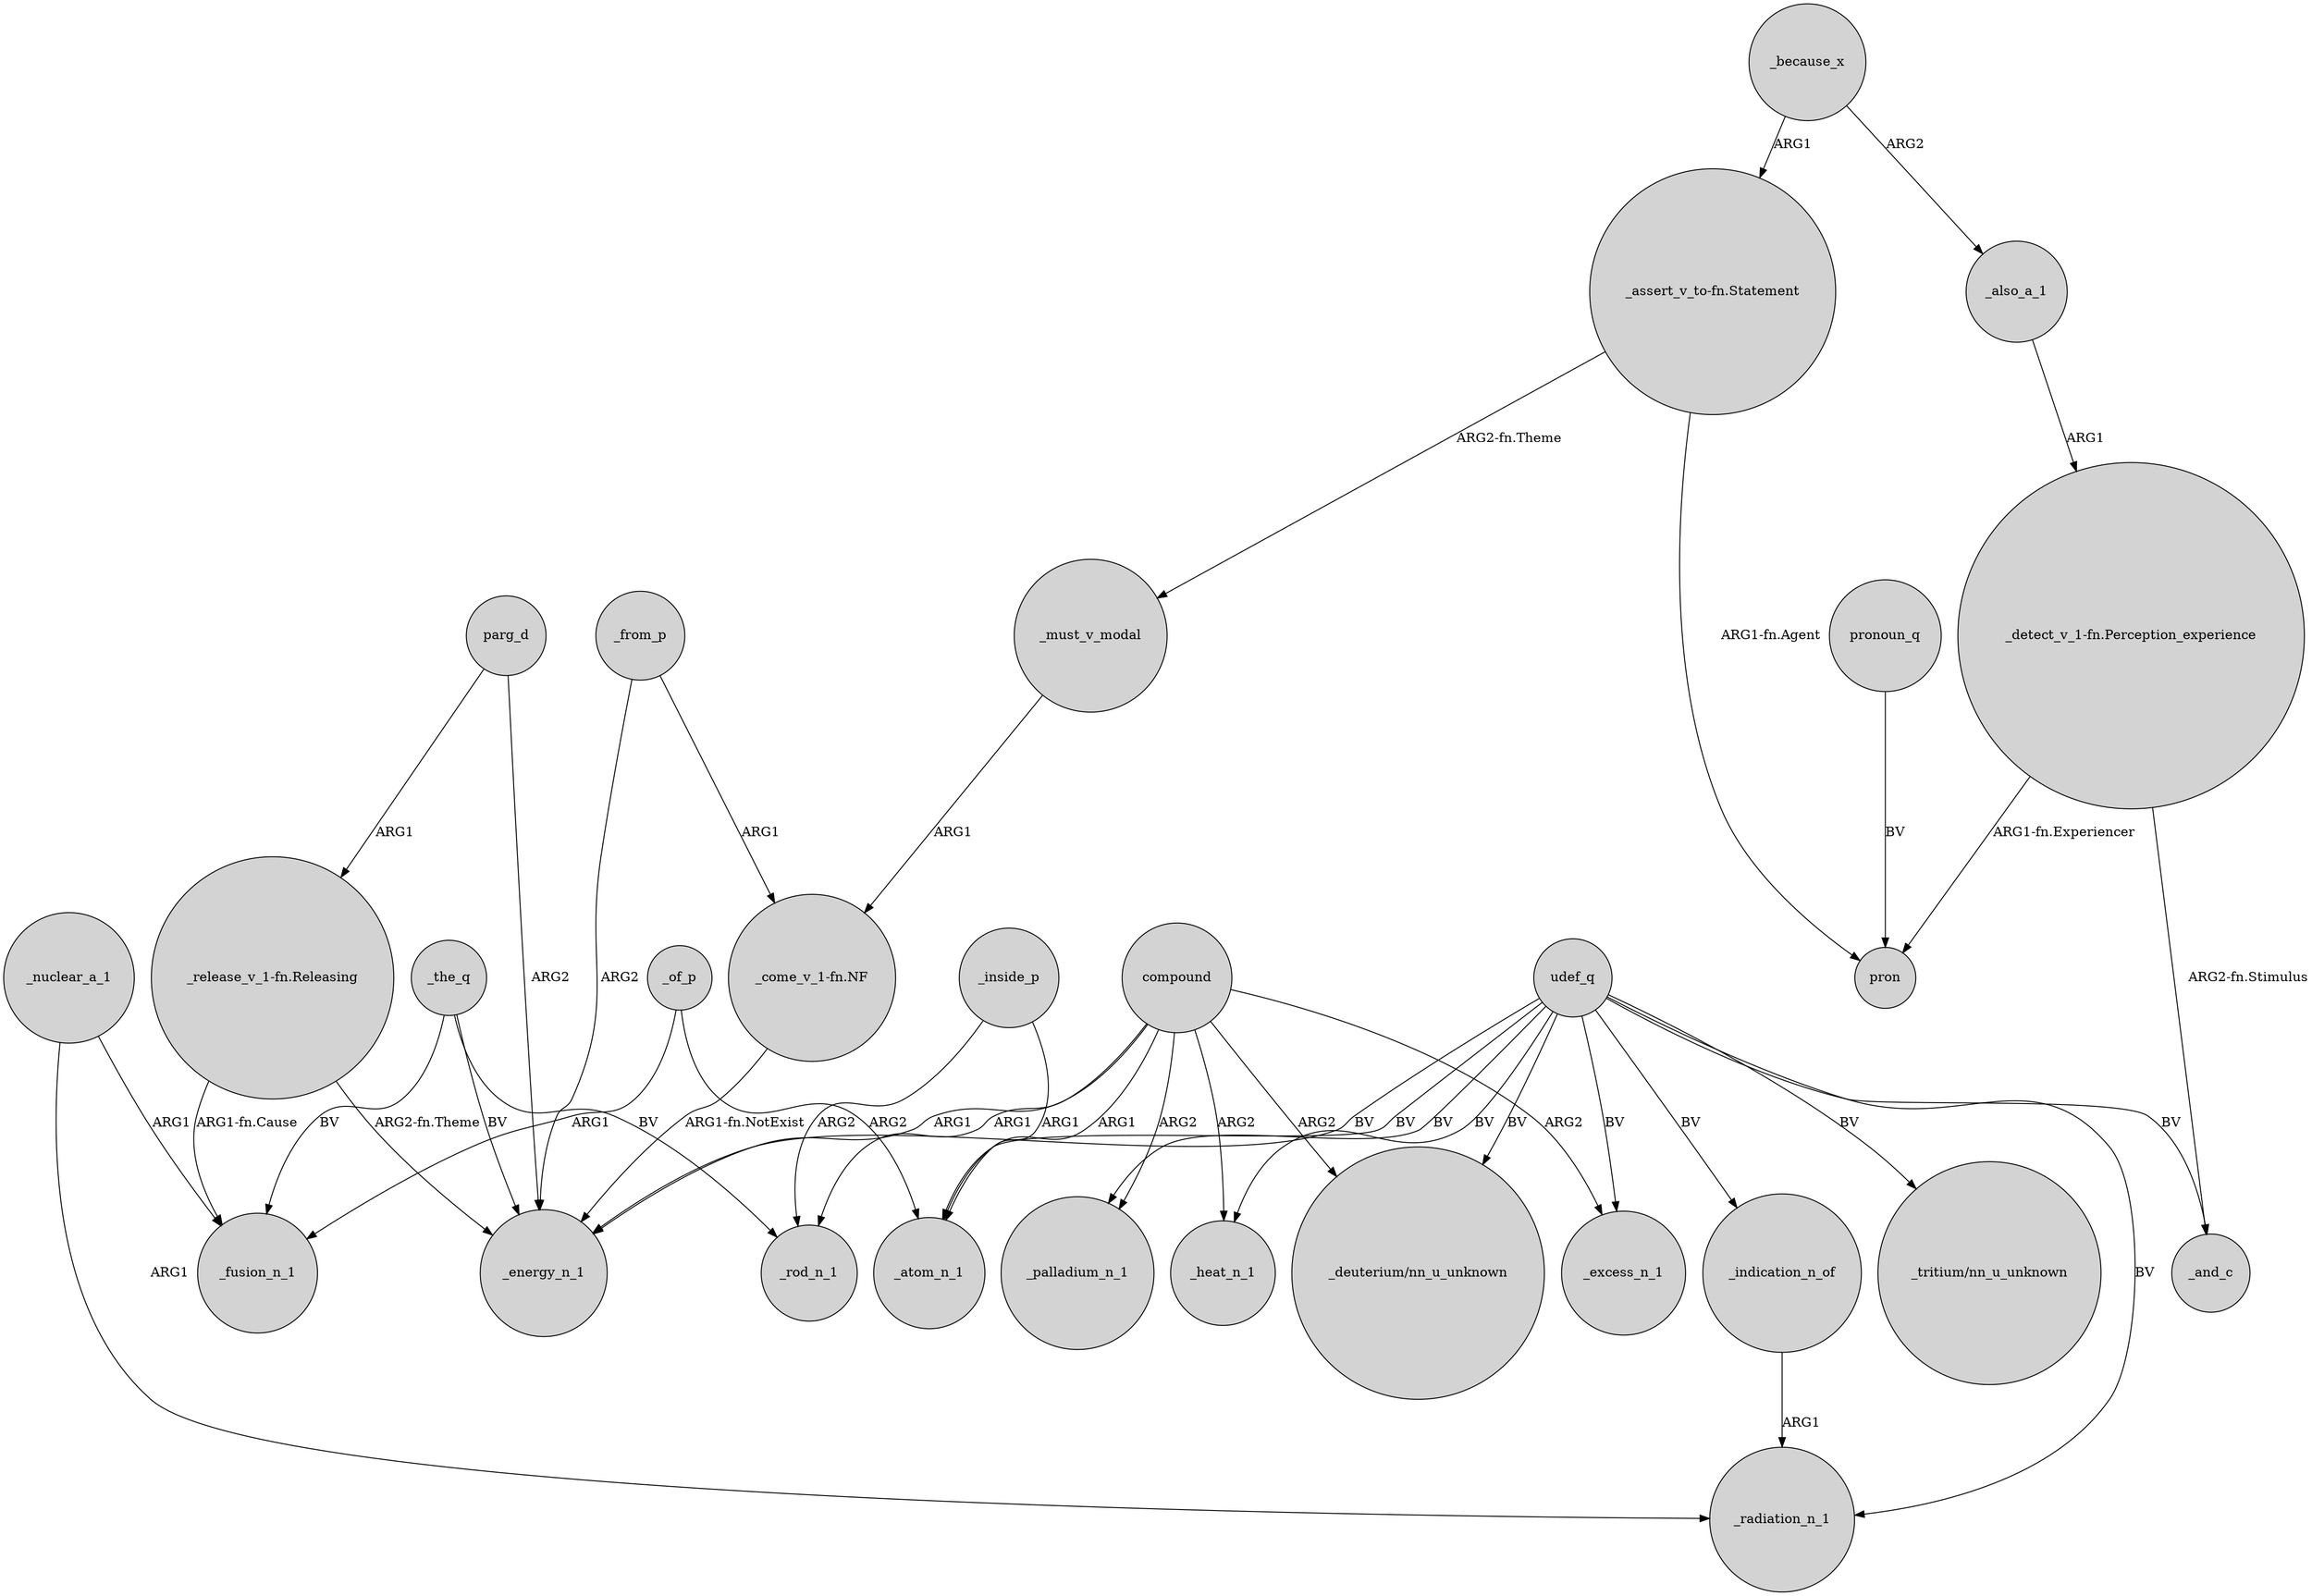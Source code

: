 digraph {
	node [shape=circle style=filled]
	udef_q -> _indication_n_of [label=BV]
	udef_q -> _excess_n_1 [label=BV]
	udef_q -> _energy_n_1 [label=BV]
	"_release_v_1-fn.Releasing" -> _fusion_n_1 [label="ARG1-fn.Cause"]
	_inside_p -> _rod_n_1 [label=ARG2]
	udef_q -> "_tritium/nn_u_unknown" [label=BV]
	udef_q -> _palladium_n_1 [label=BV]
	parg_d -> "_release_v_1-fn.Releasing" [label=ARG1]
	compound -> _excess_n_1 [label=ARG2]
	compound -> _heat_n_1 [label=ARG2]
	_of_p -> _fusion_n_1 [label=ARG1]
	"_assert_v_to-fn.Statement" -> _must_v_modal [label="ARG2-fn.Theme"]
	udef_q -> _atom_n_1 [label=BV]
	udef_q -> _heat_n_1 [label=BV]
	_inside_p -> _atom_n_1 [label=ARG1]
	compound -> _atom_n_1 [label=ARG1]
	compound -> "_deuterium/nn_u_unknown" [label=ARG2]
	_from_p -> _energy_n_1 [label=ARG2]
	pronoun_q -> pron [label=BV]
	"_come_v_1-fn.NF" -> _energy_n_1 [label="ARG1-fn.NotExist"]
	parg_d -> _energy_n_1 [label=ARG2]
	compound -> _energy_n_1 [label=ARG1]
	"_release_v_1-fn.Releasing" -> _energy_n_1 [label="ARG2-fn.Theme"]
	"_detect_v_1-fn.Perception_experience" -> pron [label="ARG1-fn.Experiencer"]
	_because_x -> "_assert_v_to-fn.Statement" [label=ARG1]
	"_assert_v_to-fn.Statement" -> pron [label="ARG1-fn.Agent"]
	_the_q -> _energy_n_1 [label=BV]
	_because_x -> _also_a_1 [label=ARG2]
	_the_q -> _rod_n_1 [label=BV]
	compound -> _palladium_n_1 [label=ARG2]
	compound -> _rod_n_1 [label=ARG1]
	_from_p -> "_come_v_1-fn.NF" [label=ARG1]
	_nuclear_a_1 -> _fusion_n_1 [label=ARG1]
	udef_q -> _radiation_n_1 [label=BV]
	_the_q -> _fusion_n_1 [label=BV]
	_also_a_1 -> "_detect_v_1-fn.Perception_experience" [label=ARG1]
	_indication_n_of -> _radiation_n_1 [label=ARG1]
	udef_q -> _and_c [label=BV]
	_of_p -> _atom_n_1 [label=ARG2]
	_nuclear_a_1 -> _radiation_n_1 [label=ARG1]
	"_detect_v_1-fn.Perception_experience" -> _and_c [label="ARG2-fn.Stimulus"]
	udef_q -> "_deuterium/nn_u_unknown" [label=BV]
	_must_v_modal -> "_come_v_1-fn.NF" [label=ARG1]
}
